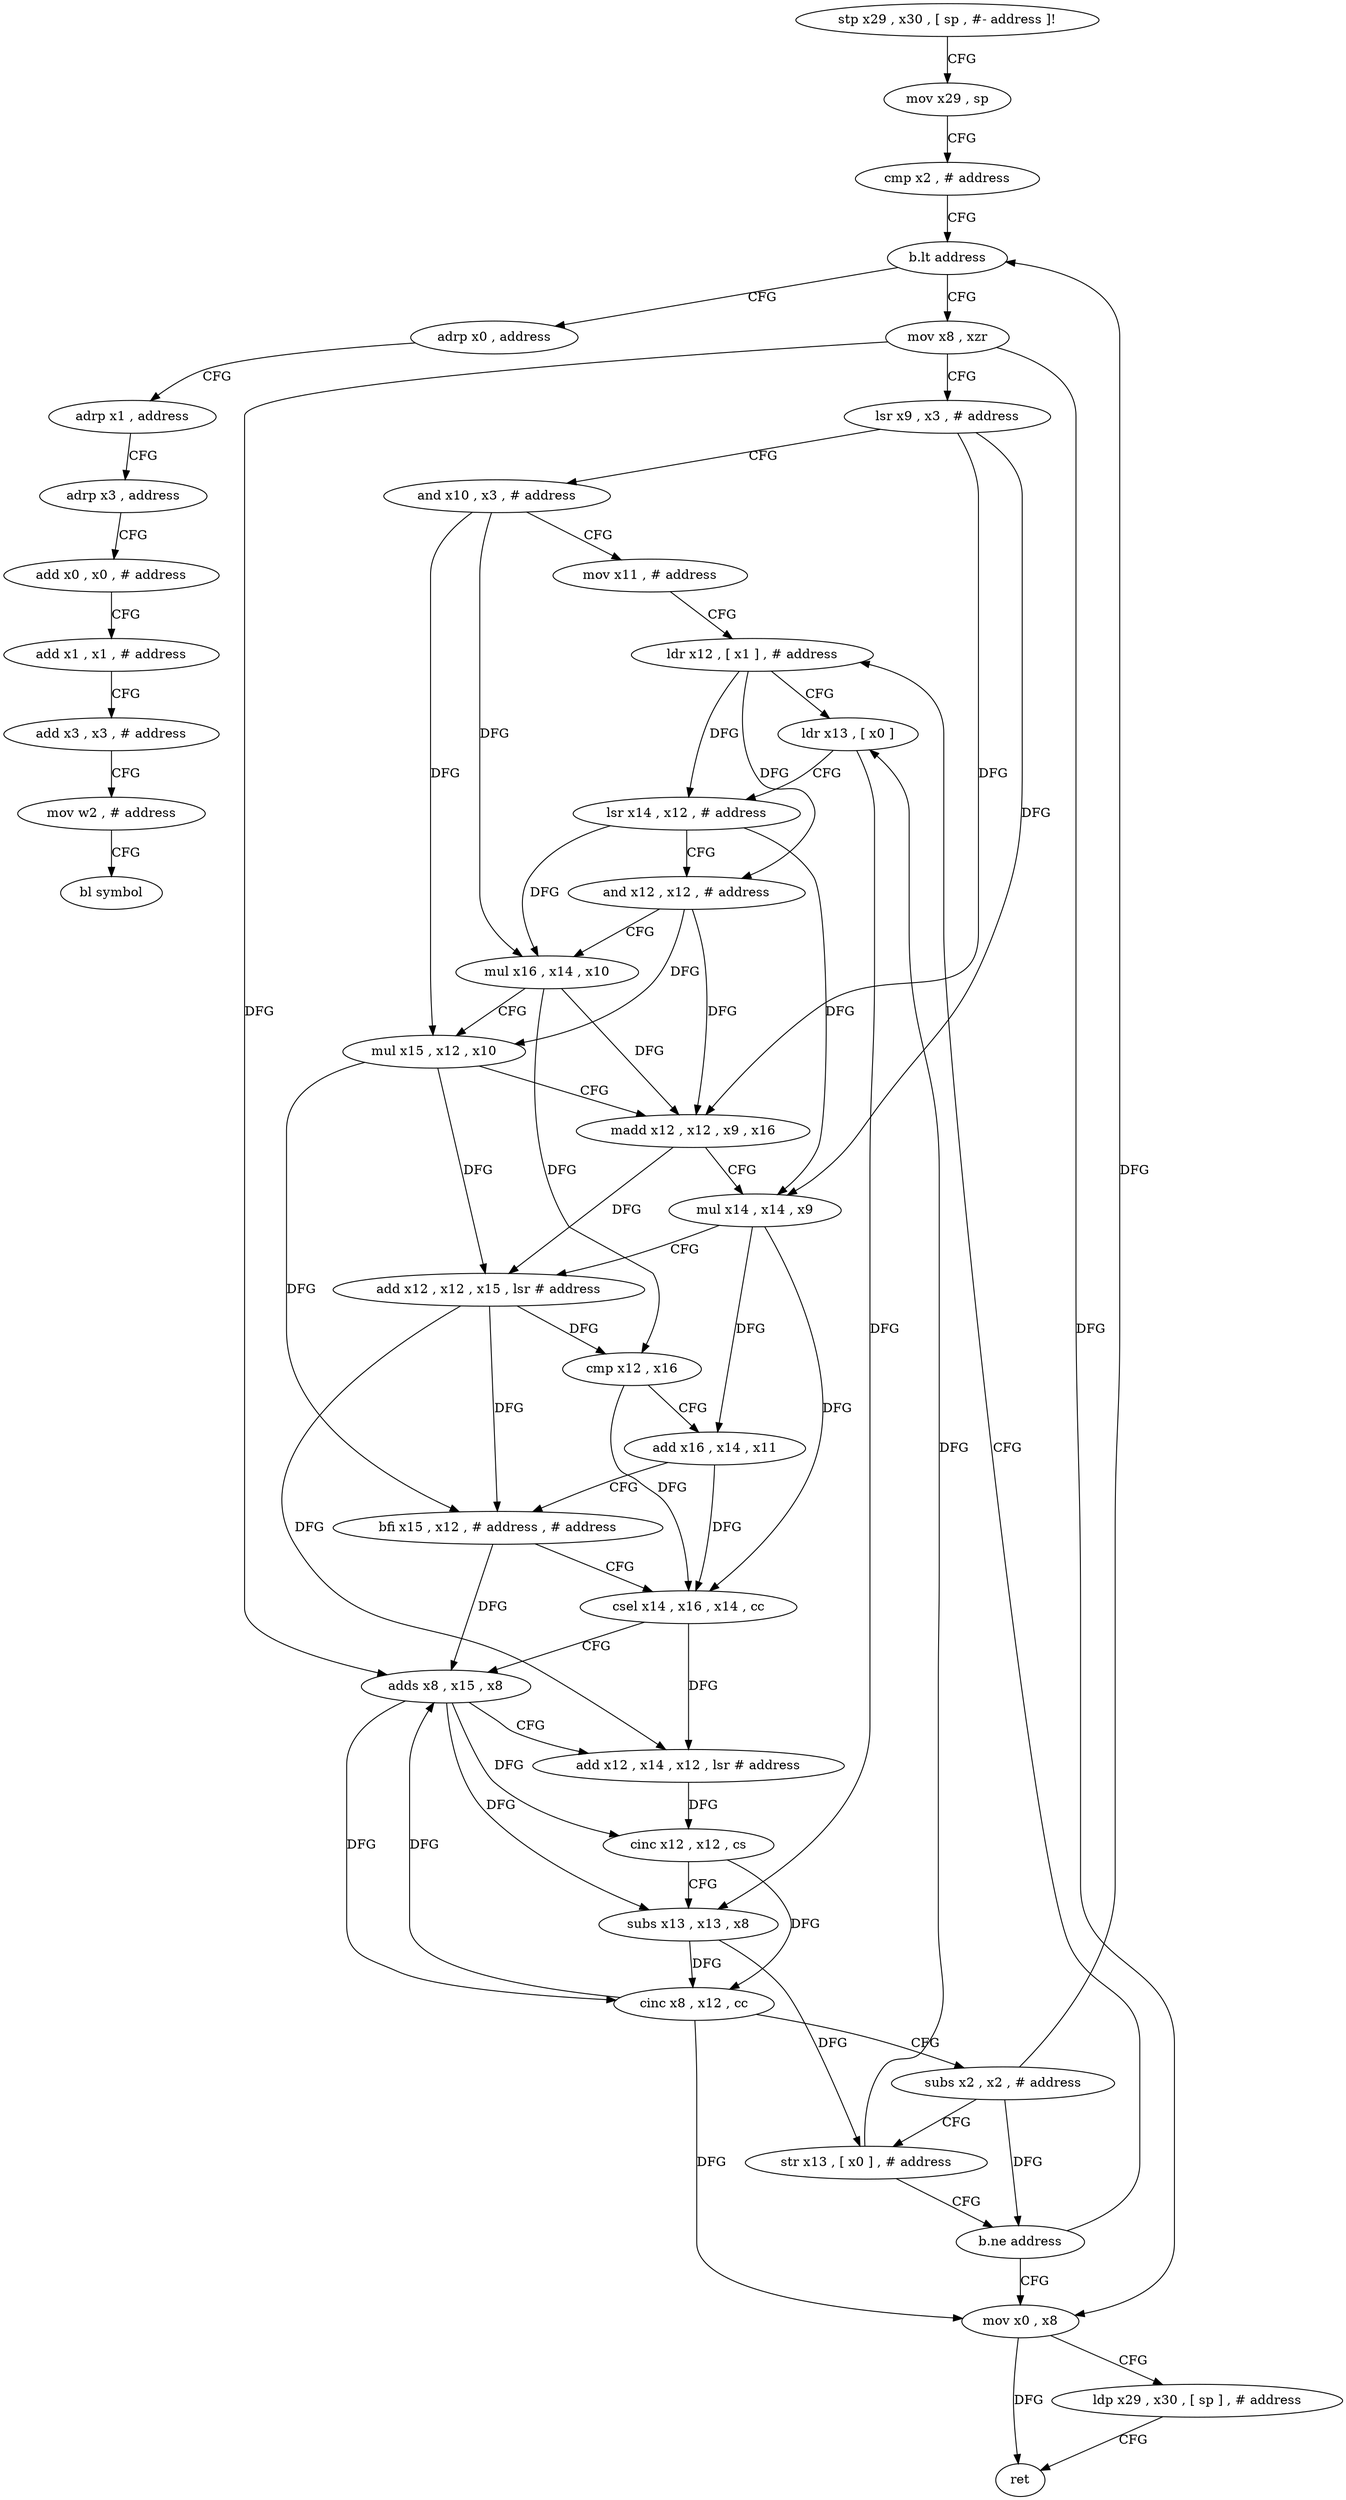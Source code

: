 digraph "func" {
"4221748" [label = "stp x29 , x30 , [ sp , #- address ]!" ]
"4221752" [label = "mov x29 , sp" ]
"4221756" [label = "cmp x2 , # address" ]
"4221760" [label = "b.lt address" ]
"4221876" [label = "adrp x0 , address" ]
"4221764" [label = "mov x8 , xzr" ]
"4221880" [label = "adrp x1 , address" ]
"4221884" [label = "adrp x3 , address" ]
"4221888" [label = "add x0 , x0 , # address" ]
"4221892" [label = "add x1 , x1 , # address" ]
"4221896" [label = "add x3 , x3 , # address" ]
"4221900" [label = "mov w2 , # address" ]
"4221904" [label = "bl symbol" ]
"4221768" [label = "lsr x9 , x3 , # address" ]
"4221772" [label = "and x10 , x3 , # address" ]
"4221776" [label = "mov x11 , # address" ]
"4221780" [label = "ldr x12 , [ x1 ] , # address" ]
"4221784" [label = "ldr x13 , [ x0 ]" ]
"4221788" [label = "lsr x14 , x12 , # address" ]
"4221792" [label = "and x12 , x12 , # address" ]
"4221796" [label = "mul x16 , x14 , x10" ]
"4221800" [label = "mul x15 , x12 , x10" ]
"4221804" [label = "madd x12 , x12 , x9 , x16" ]
"4221808" [label = "mul x14 , x14 , x9" ]
"4221812" [label = "add x12 , x12 , x15 , lsr # address" ]
"4221816" [label = "cmp x12 , x16" ]
"4221820" [label = "add x16 , x14 , x11" ]
"4221824" [label = "bfi x15 , x12 , # address , # address" ]
"4221828" [label = "csel x14 , x16 , x14 , cc" ]
"4221832" [label = "adds x8 , x15 , x8" ]
"4221836" [label = "add x12 , x14 , x12 , lsr # address" ]
"4221840" [label = "cinc x12 , x12 , cs" ]
"4221844" [label = "subs x13 , x13 , x8" ]
"4221848" [label = "cinc x8 , x12 , cc" ]
"4221852" [label = "subs x2 , x2 , # address" ]
"4221856" [label = "str x13 , [ x0 ] , # address" ]
"4221860" [label = "b.ne address" ]
"4221864" [label = "mov x0 , x8" ]
"4221868" [label = "ldp x29 , x30 , [ sp ] , # address" ]
"4221872" [label = "ret" ]
"4221748" -> "4221752" [ label = "CFG" ]
"4221752" -> "4221756" [ label = "CFG" ]
"4221756" -> "4221760" [ label = "CFG" ]
"4221760" -> "4221876" [ label = "CFG" ]
"4221760" -> "4221764" [ label = "CFG" ]
"4221876" -> "4221880" [ label = "CFG" ]
"4221764" -> "4221768" [ label = "CFG" ]
"4221764" -> "4221832" [ label = "DFG" ]
"4221764" -> "4221864" [ label = "DFG" ]
"4221880" -> "4221884" [ label = "CFG" ]
"4221884" -> "4221888" [ label = "CFG" ]
"4221888" -> "4221892" [ label = "CFG" ]
"4221892" -> "4221896" [ label = "CFG" ]
"4221896" -> "4221900" [ label = "CFG" ]
"4221900" -> "4221904" [ label = "CFG" ]
"4221768" -> "4221772" [ label = "CFG" ]
"4221768" -> "4221804" [ label = "DFG" ]
"4221768" -> "4221808" [ label = "DFG" ]
"4221772" -> "4221776" [ label = "CFG" ]
"4221772" -> "4221796" [ label = "DFG" ]
"4221772" -> "4221800" [ label = "DFG" ]
"4221776" -> "4221780" [ label = "CFG" ]
"4221780" -> "4221784" [ label = "CFG" ]
"4221780" -> "4221788" [ label = "DFG" ]
"4221780" -> "4221792" [ label = "DFG" ]
"4221784" -> "4221788" [ label = "CFG" ]
"4221784" -> "4221844" [ label = "DFG" ]
"4221788" -> "4221792" [ label = "CFG" ]
"4221788" -> "4221796" [ label = "DFG" ]
"4221788" -> "4221808" [ label = "DFG" ]
"4221792" -> "4221796" [ label = "CFG" ]
"4221792" -> "4221800" [ label = "DFG" ]
"4221792" -> "4221804" [ label = "DFG" ]
"4221796" -> "4221800" [ label = "CFG" ]
"4221796" -> "4221804" [ label = "DFG" ]
"4221796" -> "4221816" [ label = "DFG" ]
"4221800" -> "4221804" [ label = "CFG" ]
"4221800" -> "4221812" [ label = "DFG" ]
"4221800" -> "4221824" [ label = "DFG" ]
"4221804" -> "4221808" [ label = "CFG" ]
"4221804" -> "4221812" [ label = "DFG" ]
"4221808" -> "4221812" [ label = "CFG" ]
"4221808" -> "4221820" [ label = "DFG" ]
"4221808" -> "4221828" [ label = "DFG" ]
"4221812" -> "4221816" [ label = "DFG" ]
"4221812" -> "4221824" [ label = "DFG" ]
"4221812" -> "4221836" [ label = "DFG" ]
"4221816" -> "4221820" [ label = "CFG" ]
"4221816" -> "4221828" [ label = "DFG" ]
"4221820" -> "4221824" [ label = "CFG" ]
"4221820" -> "4221828" [ label = "DFG" ]
"4221824" -> "4221828" [ label = "CFG" ]
"4221824" -> "4221832" [ label = "DFG" ]
"4221828" -> "4221832" [ label = "CFG" ]
"4221828" -> "4221836" [ label = "DFG" ]
"4221832" -> "4221836" [ label = "CFG" ]
"4221832" -> "4221844" [ label = "DFG" ]
"4221832" -> "4221848" [ label = "DFG" ]
"4221832" -> "4221840" [ label = "DFG" ]
"4221836" -> "4221840" [ label = "DFG" ]
"4221840" -> "4221844" [ label = "CFG" ]
"4221840" -> "4221848" [ label = "DFG" ]
"4221844" -> "4221848" [ label = "DFG" ]
"4221844" -> "4221856" [ label = "DFG" ]
"4221848" -> "4221852" [ label = "CFG" ]
"4221848" -> "4221832" [ label = "DFG" ]
"4221848" -> "4221864" [ label = "DFG" ]
"4221852" -> "4221856" [ label = "CFG" ]
"4221852" -> "4221760" [ label = "DFG" ]
"4221852" -> "4221860" [ label = "DFG" ]
"4221856" -> "4221860" [ label = "CFG" ]
"4221856" -> "4221784" [ label = "DFG" ]
"4221860" -> "4221780" [ label = "CFG" ]
"4221860" -> "4221864" [ label = "CFG" ]
"4221864" -> "4221868" [ label = "CFG" ]
"4221864" -> "4221872" [ label = "DFG" ]
"4221868" -> "4221872" [ label = "CFG" ]
}
